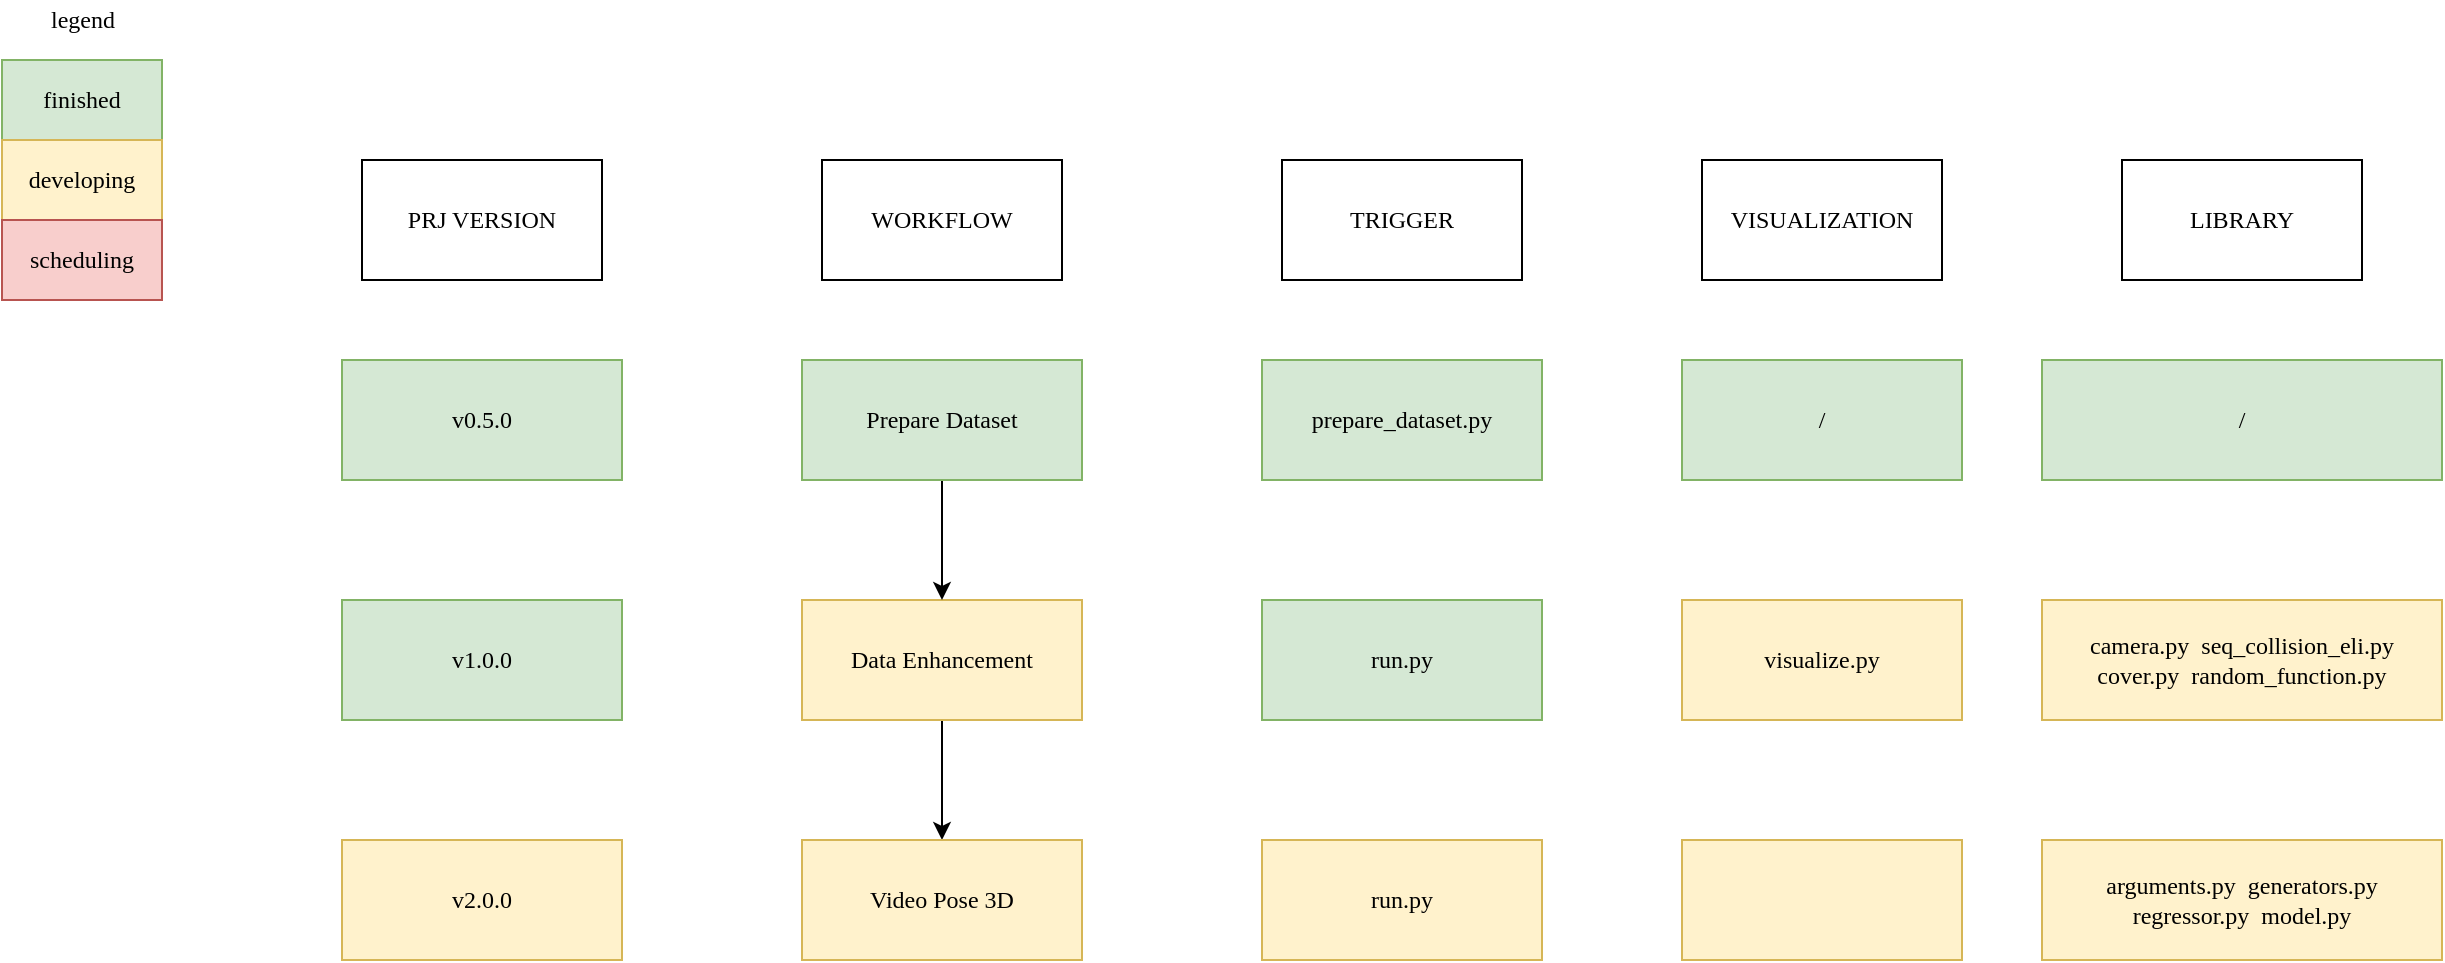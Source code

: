 <mxfile version="14.4.2" type="device"><diagram id="5OpvK9J1qDeF2jGDcHqs" name="第 1 页"><mxGraphModel dx="2128" dy="1173" grid="1" gridSize="10" guides="1" tooltips="1" connect="1" arrows="1" fold="1" page="1" pageScale="1" pageWidth="827" pageHeight="1169" math="0" shadow="0"><root><mxCell id="0"/><mxCell id="1" parent="0"/><mxCell id="3IGRu3iQpr-E4eFUIvPg-2" style="edgeStyle=orthogonalEdgeStyle;rounded=0;orthogonalLoop=1;jettySize=auto;html=1;exitX=0.5;exitY=1;exitDx=0;exitDy=0;entryX=0.5;entryY=0;entryDx=0;entryDy=0;fontFamily=Verdana;" parent="1" source="bII5kuA-TVtjhtIBVwqc-1" target="bII5kuA-TVtjhtIBVwqc-3" edge="1"><mxGeometry relative="1" as="geometry"/></mxCell><mxCell id="bII5kuA-TVtjhtIBVwqc-1" value="Data Enhancement" style="rounded=0;whiteSpace=wrap;html=1;fontFamily=Verdana;fillColor=#fff2cc;strokeColor=#d6b656;" parent="1" vertex="1"><mxGeometry x="90" y="450" width="140" height="60" as="geometry"/></mxCell><mxCell id="bII5kuA-TVtjhtIBVwqc-3" value="Video Pose 3D" style="rounded=0;whiteSpace=wrap;html=1;fontFamily=Verdana;fillColor=#fff2cc;strokeColor=#d6b656;" parent="1" vertex="1"><mxGeometry x="90" y="570" width="140" height="60" as="geometry"/></mxCell><mxCell id="3IGRu3iQpr-E4eFUIvPg-4" value="camera.py&amp;nbsp; seq_collision_eli.py&lt;br&gt;cover.py&amp;nbsp; random_function.py" style="rounded=0;whiteSpace=wrap;html=1;fontFamily=Verdana;fillColor=#fff2cc;strokeColor=#d6b656;" parent="1" vertex="1"><mxGeometry x="710" y="450" width="200" height="60" as="geometry"/></mxCell><mxCell id="3IGRu3iQpr-E4eFUIvPg-8" style="edgeStyle=orthogonalEdgeStyle;rounded=0;orthogonalLoop=1;jettySize=auto;html=1;exitX=0.5;exitY=1;exitDx=0;exitDy=0;entryX=0.5;entryY=0;entryDx=0;entryDy=0;fontFamily=Verdana;" parent="1" source="3IGRu3iQpr-E4eFUIvPg-7" target="bII5kuA-TVtjhtIBVwqc-1" edge="1"><mxGeometry relative="1" as="geometry"/></mxCell><mxCell id="3IGRu3iQpr-E4eFUIvPg-7" value="Prepare Dataset" style="rounded=0;whiteSpace=wrap;html=1;fontFamily=Verdana;fillColor=#d5e8d4;strokeColor=#82b366;" parent="1" vertex="1"><mxGeometry x="90" y="330" width="140" height="60" as="geometry"/></mxCell><mxCell id="3IGRu3iQpr-E4eFUIvPg-9" value="WORKFLOW" style="rounded=0;whiteSpace=wrap;html=1;fontFamily=Verdana;" parent="1" vertex="1"><mxGeometry x="100" y="230" width="120" height="60" as="geometry"/></mxCell><mxCell id="3IGRu3iQpr-E4eFUIvPg-10" value="TRIGGER" style="rounded=0;whiteSpace=wrap;html=1;fontFamily=Verdana;" parent="1" vertex="1"><mxGeometry x="330" y="230" width="120" height="60" as="geometry"/></mxCell><mxCell id="3IGRu3iQpr-E4eFUIvPg-12" value="prepare_dataset.py" style="rounded=0;whiteSpace=wrap;html=1;fontFamily=Verdana;fillColor=#d5e8d4;strokeColor=#82b366;" parent="1" vertex="1"><mxGeometry x="320" y="330" width="140" height="60" as="geometry"/></mxCell><mxCell id="3IGRu3iQpr-E4eFUIvPg-13" value="LIBRARY" style="rounded=0;whiteSpace=wrap;html=1;fontFamily=Verdana;" parent="1" vertex="1"><mxGeometry x="750" y="230" width="120" height="60" as="geometry"/></mxCell><mxCell id="3IGRu3iQpr-E4eFUIvPg-15" value="run.py" style="rounded=0;whiteSpace=wrap;html=1;fontFamily=Verdana;fillColor=#d5e8d4;strokeColor=#82b366;" parent="1" vertex="1"><mxGeometry x="320" y="450" width="140" height="60" as="geometry"/></mxCell><mxCell id="3IGRu3iQpr-E4eFUIvPg-16" value="VISUALIZATION" style="rounded=0;whiteSpace=wrap;html=1;fontFamily=Verdana;" parent="1" vertex="1"><mxGeometry x="540" y="230" width="120" height="60" as="geometry"/></mxCell><mxCell id="3IGRu3iQpr-E4eFUIvPg-17" value="visualize.py" style="rounded=0;whiteSpace=wrap;html=1;fontFamily=Verdana;fillColor=#fff2cc;strokeColor=#d6b656;" parent="1" vertex="1"><mxGeometry x="530" y="450" width="140" height="60" as="geometry"/></mxCell><mxCell id="3IGRu3iQpr-E4eFUIvPg-27" value="run.py" style="rounded=0;whiteSpace=wrap;html=1;fontFamily=Verdana;fillColor=#fff2cc;strokeColor=#d6b656;" parent="1" vertex="1"><mxGeometry x="320" y="570" width="140" height="60" as="geometry"/></mxCell><mxCell id="3IGRu3iQpr-E4eFUIvPg-29" value="finished" style="rounded=0;whiteSpace=wrap;html=1;fillColor=#d5e8d4;strokeColor=#82b366;fontFamily=Verdana;" parent="1" vertex="1"><mxGeometry x="-310" y="180" width="80" height="40" as="geometry"/></mxCell><mxCell id="3IGRu3iQpr-E4eFUIvPg-31" value="developing" style="rounded=0;whiteSpace=wrap;html=1;fillColor=#fff2cc;strokeColor=#d6b656;fontFamily=Verdana;" parent="1" vertex="1"><mxGeometry x="-310" y="220" width="80" height="40" as="geometry"/></mxCell><mxCell id="3IGRu3iQpr-E4eFUIvPg-32" value="scheduling" style="rounded=0;whiteSpace=wrap;html=1;fillColor=#f8cecc;strokeColor=#b85450;fontFamily=Verdana;" parent="1" vertex="1"><mxGeometry x="-310" y="260" width="80" height="40" as="geometry"/></mxCell><mxCell id="3IGRu3iQpr-E4eFUIvPg-33" value="PRJ VERSION" style="rounded=0;whiteSpace=wrap;html=1;fontFamily=Verdana;" parent="1" vertex="1"><mxGeometry x="-130" y="230" width="120" height="60" as="geometry"/></mxCell><mxCell id="3IGRu3iQpr-E4eFUIvPg-34" value="v0.5.0" style="rounded=0;whiteSpace=wrap;html=1;fontFamily=Verdana;fillColor=#d5e8d4;strokeColor=#82b366;" parent="1" vertex="1"><mxGeometry x="-140" y="330" width="140" height="60" as="geometry"/></mxCell><mxCell id="3IGRu3iQpr-E4eFUIvPg-35" value="v1.0.0" style="rounded=0;whiteSpace=wrap;html=1;fontFamily=Verdana;fillColor=#d5e8d4;strokeColor=#82b366;" parent="1" vertex="1"><mxGeometry x="-140" y="450" width="140" height="60" as="geometry"/></mxCell><mxCell id="3IGRu3iQpr-E4eFUIvPg-36" value="v2.0.0" style="rounded=0;whiteSpace=wrap;html=1;fontFamily=Verdana;fillColor=#fff2cc;strokeColor=#d6b656;" parent="1" vertex="1"><mxGeometry x="-140" y="570" width="140" height="60" as="geometry"/></mxCell><mxCell id="3IGRu3iQpr-E4eFUIvPg-38" value="legend" style="text;html=1;align=center;verticalAlign=middle;resizable=0;points=[];autosize=1;fontFamily=Verdana;" parent="1" vertex="1"><mxGeometry x="-300" y="150" width="60" height="20" as="geometry"/></mxCell><mxCell id="3IGRu3iQpr-E4eFUIvPg-40" value="" style="rounded=0;whiteSpace=wrap;html=1;fontFamily=Verdana;fillColor=#fff2cc;strokeColor=#d6b656;" parent="1" vertex="1"><mxGeometry x="530" y="570" width="140" height="60" as="geometry"/></mxCell><mxCell id="3IGRu3iQpr-E4eFUIvPg-45" value="arguments.py&amp;nbsp; generators.py&lt;br&gt;regressor.py&amp;nbsp; model.py" style="rounded=0;whiteSpace=wrap;html=1;fontFamily=Verdana;fillColor=#fff2cc;strokeColor=#d6b656;" parent="1" vertex="1"><mxGeometry x="710" y="570" width="200" height="60" as="geometry"/></mxCell><mxCell id="3IGRu3iQpr-E4eFUIvPg-48" value="/" style="rounded=0;whiteSpace=wrap;html=1;fontFamily=Verdana;fillColor=#d5e8d4;strokeColor=#82b366;" parent="1" vertex="1"><mxGeometry x="530" y="330" width="140" height="60" as="geometry"/></mxCell><mxCell id="3IGRu3iQpr-E4eFUIvPg-49" value="/" style="rounded=0;whiteSpace=wrap;html=1;fontFamily=Verdana;fillColor=#d5e8d4;strokeColor=#82b366;" parent="1" vertex="1"><mxGeometry x="710" y="330" width="200" height="60" as="geometry"/></mxCell></root></mxGraphModel></diagram></mxfile>